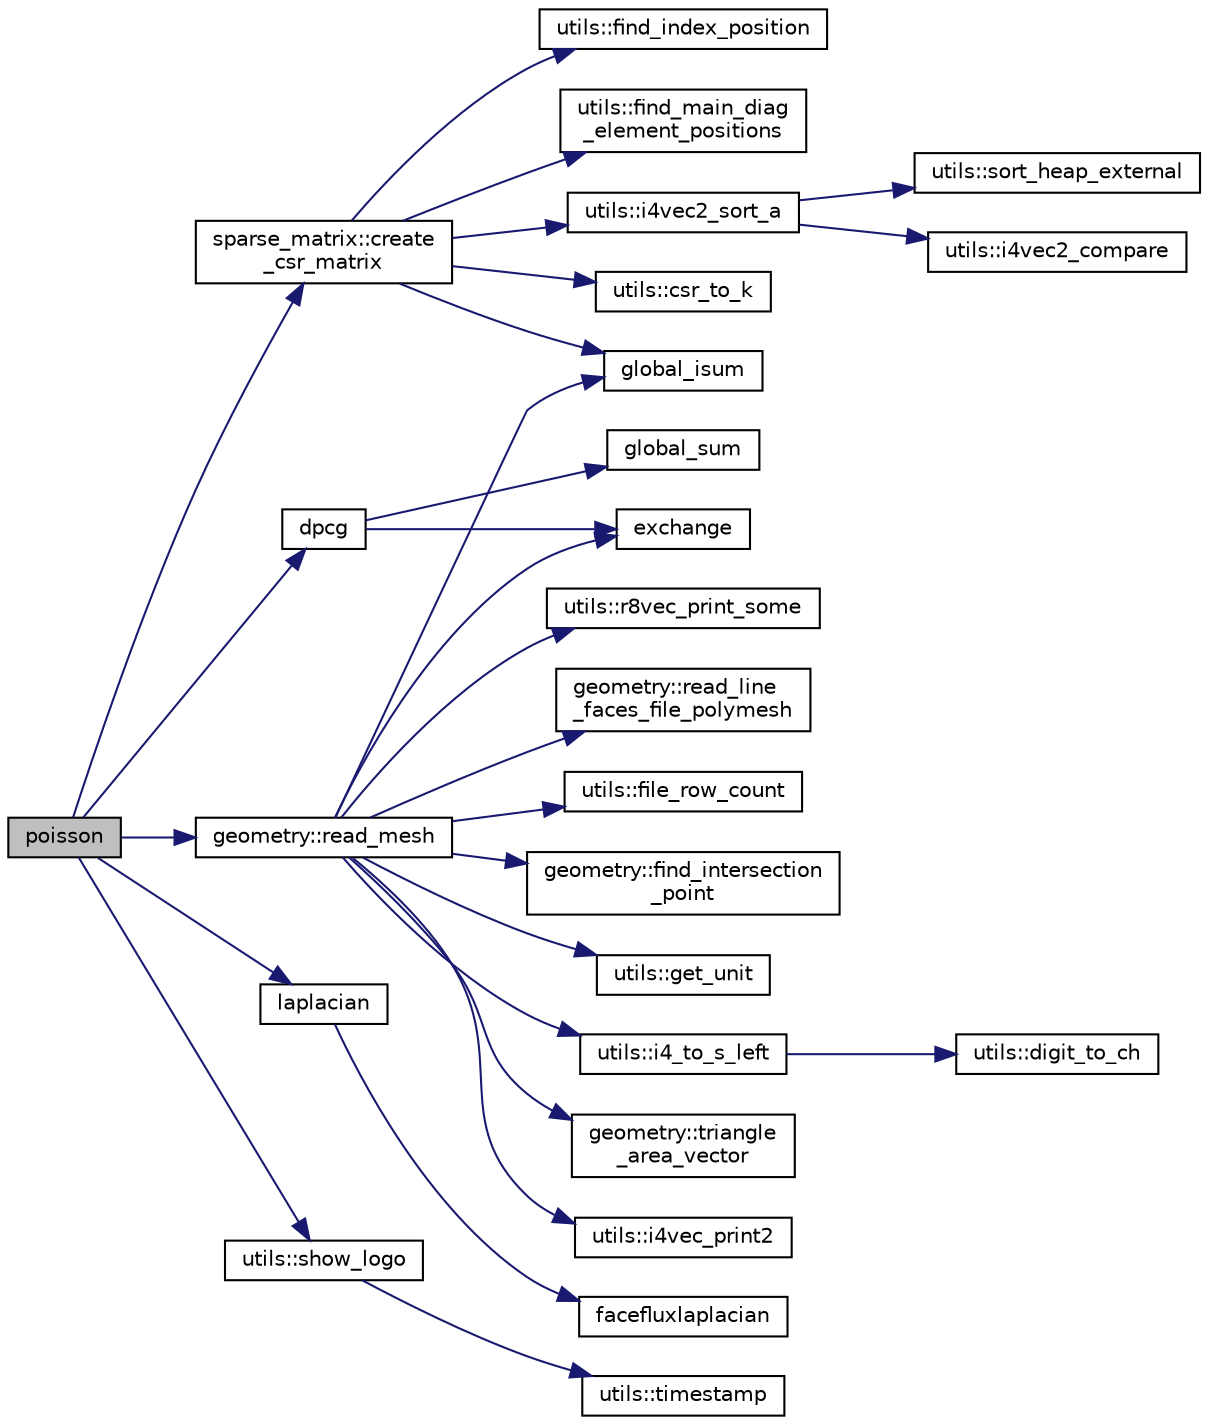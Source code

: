 digraph "poisson"
{
 // LATEX_PDF_SIZE
  edge [fontname="Helvetica",fontsize="10",labelfontname="Helvetica",labelfontsize="10"];
  node [fontname="Helvetica",fontsize="10",shape=record];
  rankdir="LR";
  Node1 [label="poisson",height=0.2,width=0.4,color="black", fillcolor="grey75", style="filled", fontcolor="black",tooltip=" "];
  Node1 -> Node2 [color="midnightblue",fontsize="10",style="solid",fontname="Helvetica"];
  Node2 [label="sparse_matrix::create\l_csr_matrix",height=0.2,width=0.4,color="black", fillcolor="white", style="filled",URL="$namespacesparse__matrix.html#ad7c261827cd94d181f79e93a6cab4fc3",tooltip=" "];
  Node2 -> Node3 [color="midnightblue",fontsize="10",style="solid",fontname="Helvetica"];
  Node3 [label="utils::csr_to_k",height=0.2,width=0.4,color="black", fillcolor="white", style="filled",URL="$namespaceutils.html#a21dbaa7b30cbd5b1723b22a64db81bfd",tooltip=" "];
  Node2 -> Node4 [color="midnightblue",fontsize="10",style="solid",fontname="Helvetica"];
  Node4 [label="utils::find_index_position",height=0.2,width=0.4,color="black", fillcolor="white", style="filled",URL="$namespaceutils.html#a922ea92783018263c65c651d1fd939bc",tooltip=" "];
  Node2 -> Node5 [color="midnightblue",fontsize="10",style="solid",fontname="Helvetica"];
  Node5 [label="utils::find_main_diag\l_element_positions",height=0.2,width=0.4,color="black", fillcolor="white", style="filled",URL="$namespaceutils.html#ac9bece4ee87f87f5ac284876431bdd41",tooltip=" "];
  Node2 -> Node6 [color="midnightblue",fontsize="10",style="solid",fontname="Helvetica"];
  Node6 [label="global_isum",height=0.2,width=0.4,color="black", fillcolor="white", style="filled",URL="$global__isum__mpi_8f90.html#aab4ef60470aa68123a5af9874a1a31d5",tooltip=" "];
  Node2 -> Node7 [color="midnightblue",fontsize="10",style="solid",fontname="Helvetica"];
  Node7 [label="utils::i4vec2_sort_a",height=0.2,width=0.4,color="black", fillcolor="white", style="filled",URL="$namespaceutils.html#a8b21cdbd108f01d8b9c409cdac3d5283",tooltip=" "];
  Node7 -> Node8 [color="midnightblue",fontsize="10",style="solid",fontname="Helvetica"];
  Node8 [label="utils::i4vec2_compare",height=0.2,width=0.4,color="black", fillcolor="white", style="filled",URL="$namespaceutils.html#ab4fc73a151af25df823b1e7bcc475c3f",tooltip=" "];
  Node7 -> Node9 [color="midnightblue",fontsize="10",style="solid",fontname="Helvetica"];
  Node9 [label="utils::sort_heap_external",height=0.2,width=0.4,color="black", fillcolor="white", style="filled",URL="$namespaceutils.html#aebd984aa8e9a5f85b3545273652ee28f",tooltip=" "];
  Node1 -> Node10 [color="midnightblue",fontsize="10",style="solid",fontname="Helvetica"];
  Node10 [label="dpcg",height=0.2,width=0.4,color="black", fillcolor="white", style="filled",URL="$dpcg_8f90.html#a1781b6703a919d83a7f2dcf99e906b72",tooltip=" "];
  Node10 -> Node11 [color="midnightblue",fontsize="10",style="solid",fontname="Helvetica"];
  Node11 [label="exchange",height=0.2,width=0.4,color="black", fillcolor="white", style="filled",URL="$exchange_8f90.html#a5fc820a1936a17b779afe691729f2e84",tooltip=" "];
  Node10 -> Node12 [color="midnightblue",fontsize="10",style="solid",fontname="Helvetica"];
  Node12 [label="global_sum",height=0.2,width=0.4,color="black", fillcolor="white", style="filled",URL="$global__sum__mpi_8f90.html#a58e0607c82def5e112fdf461f29d2d9f",tooltip=" "];
  Node1 -> Node13 [color="midnightblue",fontsize="10",style="solid",fontname="Helvetica"];
  Node13 [label="laplacian",height=0.2,width=0.4,color="black", fillcolor="white", style="filled",URL="$fvm__laplacian_8f90.html#a10d8a4a81e51e8e8705367898230f542",tooltip=" "];
  Node13 -> Node14 [color="midnightblue",fontsize="10",style="solid",fontname="Helvetica"];
  Node14 [label="facefluxlaplacian",height=0.2,width=0.4,color="black", fillcolor="white", style="filled",URL="$fvm__laplacian_8f90.html#acf11c69b78043642b6129d71faea69da",tooltip=" "];
  Node1 -> Node15 [color="midnightblue",fontsize="10",style="solid",fontname="Helvetica"];
  Node15 [label="geometry::read_mesh",height=0.2,width=0.4,color="black", fillcolor="white", style="filled",URL="$namespacegeometry.html#a6f11cfdf3b8f94b5dda77b3330f6428c",tooltip=" "];
  Node15 -> Node11 [color="midnightblue",fontsize="10",style="solid",fontname="Helvetica"];
  Node15 -> Node16 [color="midnightblue",fontsize="10",style="solid",fontname="Helvetica"];
  Node16 [label="utils::file_row_count",height=0.2,width=0.4,color="black", fillcolor="white", style="filled",URL="$namespaceutils.html#afeae93498668a901c97062ea8c7da8b3",tooltip=" "];
  Node15 -> Node17 [color="midnightblue",fontsize="10",style="solid",fontname="Helvetica"];
  Node17 [label="geometry::find_intersection\l_point",height=0.2,width=0.4,color="black", fillcolor="white", style="filled",URL="$namespacegeometry.html#a4a8142afee1f6af8001fb3cfbea168ae",tooltip=" "];
  Node15 -> Node18 [color="midnightblue",fontsize="10",style="solid",fontname="Helvetica"];
  Node18 [label="utils::get_unit",height=0.2,width=0.4,color="black", fillcolor="white", style="filled",URL="$namespaceutils.html#a4c02ab80fe8c45c48f93d44158999277",tooltip=" "];
  Node15 -> Node6 [color="midnightblue",fontsize="10",style="solid",fontname="Helvetica"];
  Node15 -> Node19 [color="midnightblue",fontsize="10",style="solid",fontname="Helvetica"];
  Node19 [label="utils::i4_to_s_left",height=0.2,width=0.4,color="black", fillcolor="white", style="filled",URL="$namespaceutils.html#a380db670d15265d5b5a6a003a3df926a",tooltip=" "];
  Node19 -> Node20 [color="midnightblue",fontsize="10",style="solid",fontname="Helvetica"];
  Node20 [label="utils::digit_to_ch",height=0.2,width=0.4,color="black", fillcolor="white", style="filled",URL="$namespaceutils.html#aa6b436f89f63f908b3a17a7339c9bfbf",tooltip=" "];
  Node15 -> Node21 [color="midnightblue",fontsize="10",style="solid",fontname="Helvetica"];
  Node21 [label="utils::i4vec_print2",height=0.2,width=0.4,color="black", fillcolor="white", style="filled",URL="$namespaceutils.html#a34a8ef81d609bb2f52d645de2b5eb198",tooltip=" "];
  Node15 -> Node22 [color="midnightblue",fontsize="10",style="solid",fontname="Helvetica"];
  Node22 [label="utils::r8vec_print_some",height=0.2,width=0.4,color="black", fillcolor="white", style="filled",URL="$namespaceutils.html#a99f11e3629559c436b21305a07473d4d",tooltip=" "];
  Node15 -> Node23 [color="midnightblue",fontsize="10",style="solid",fontname="Helvetica"];
  Node23 [label="geometry::read_line\l_faces_file_polymesh",height=0.2,width=0.4,color="black", fillcolor="white", style="filled",URL="$namespacegeometry.html#a26addf2bfa77af939dd112214572338b",tooltip=" "];
  Node15 -> Node24 [color="midnightblue",fontsize="10",style="solid",fontname="Helvetica"];
  Node24 [label="geometry::triangle\l_area_vector",height=0.2,width=0.4,color="black", fillcolor="white", style="filled",URL="$namespacegeometry.html#a5b97404630e45caf9cfe42e5986e1610",tooltip=" "];
  Node1 -> Node25 [color="midnightblue",fontsize="10",style="solid",fontname="Helvetica"];
  Node25 [label="utils::show_logo",height=0.2,width=0.4,color="black", fillcolor="white", style="filled",URL="$namespaceutils.html#aa2b73136c7bb22d03472ef1b10438d0e",tooltip=" "];
  Node25 -> Node26 [color="midnightblue",fontsize="10",style="solid",fontname="Helvetica"];
  Node26 [label="utils::timestamp",height=0.2,width=0.4,color="black", fillcolor="white", style="filled",URL="$namespaceutils.html#a399dfe72f2bba356257807b8ddf2540b",tooltip=" "];
}
